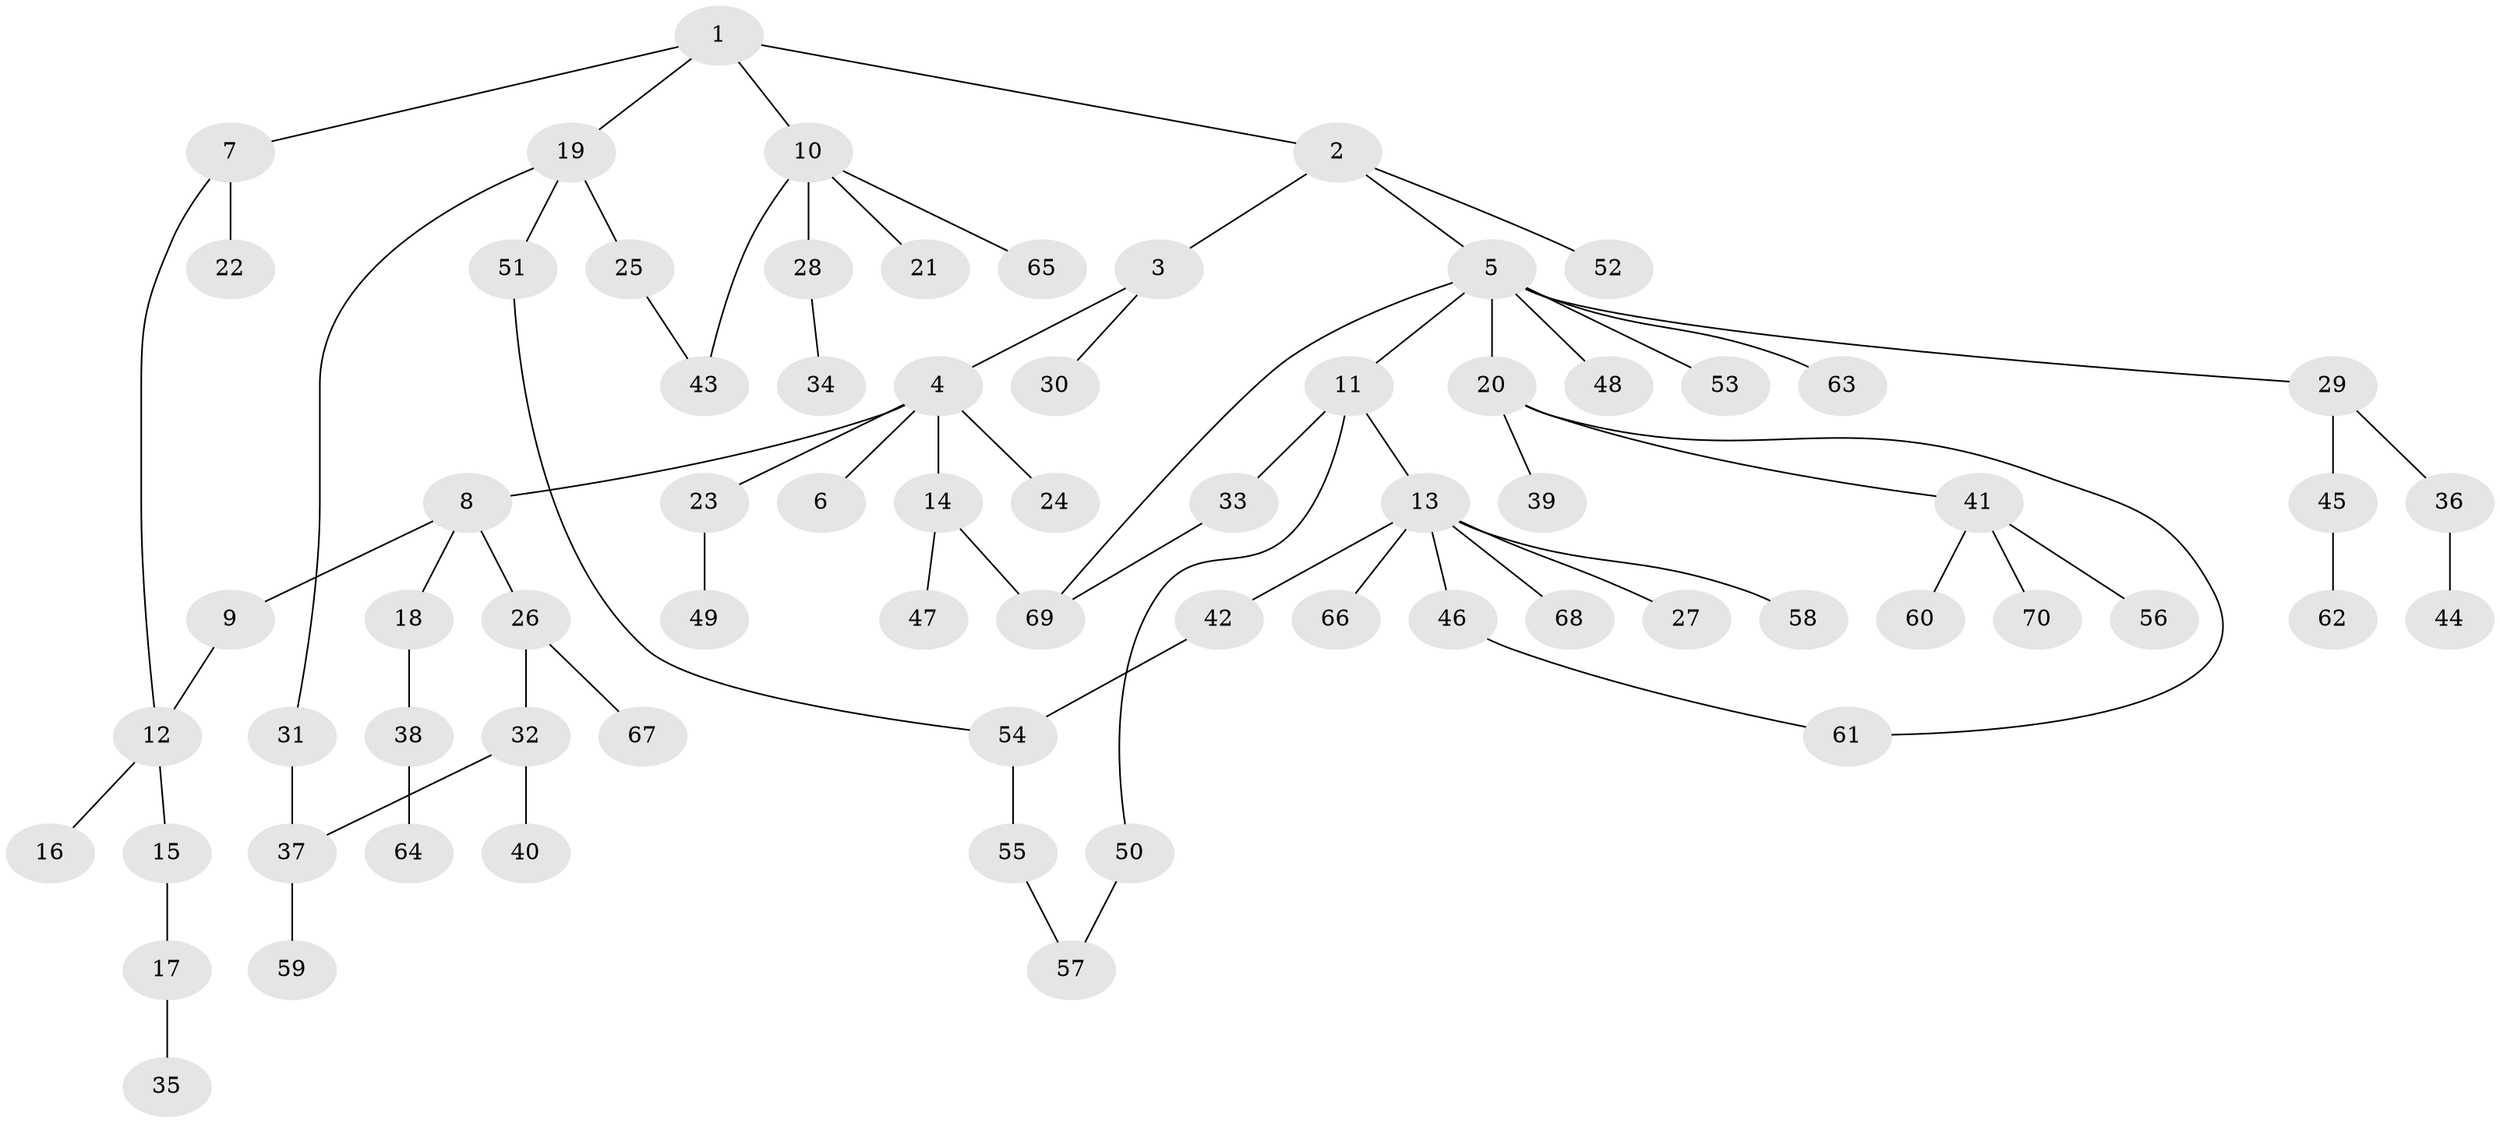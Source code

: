 // coarse degree distribution, {6: 0.044444444444444446, 2: 0.24444444444444444, 5: 0.06666666666666667, 7: 0.022222222222222223, 1: 0.4444444444444444, 4: 0.08888888888888889, 3: 0.08888888888888889}
// Generated by graph-tools (version 1.1) at 2025/41/03/06/25 10:41:31]
// undirected, 70 vertices, 77 edges
graph export_dot {
graph [start="1"]
  node [color=gray90,style=filled];
  1;
  2;
  3;
  4;
  5;
  6;
  7;
  8;
  9;
  10;
  11;
  12;
  13;
  14;
  15;
  16;
  17;
  18;
  19;
  20;
  21;
  22;
  23;
  24;
  25;
  26;
  27;
  28;
  29;
  30;
  31;
  32;
  33;
  34;
  35;
  36;
  37;
  38;
  39;
  40;
  41;
  42;
  43;
  44;
  45;
  46;
  47;
  48;
  49;
  50;
  51;
  52;
  53;
  54;
  55;
  56;
  57;
  58;
  59;
  60;
  61;
  62;
  63;
  64;
  65;
  66;
  67;
  68;
  69;
  70;
  1 -- 2;
  1 -- 7;
  1 -- 10;
  1 -- 19;
  2 -- 3;
  2 -- 5;
  2 -- 52;
  3 -- 4;
  3 -- 30;
  4 -- 6;
  4 -- 8;
  4 -- 14;
  4 -- 23;
  4 -- 24;
  5 -- 11;
  5 -- 20;
  5 -- 29;
  5 -- 48;
  5 -- 53;
  5 -- 63;
  5 -- 69;
  7 -- 22;
  7 -- 12;
  8 -- 9;
  8 -- 18;
  8 -- 26;
  9 -- 12;
  10 -- 21;
  10 -- 28;
  10 -- 43;
  10 -- 65;
  11 -- 13;
  11 -- 33;
  11 -- 50;
  12 -- 15;
  12 -- 16;
  13 -- 27;
  13 -- 42;
  13 -- 46;
  13 -- 58;
  13 -- 66;
  13 -- 68;
  14 -- 47;
  14 -- 69;
  15 -- 17;
  17 -- 35;
  18 -- 38;
  19 -- 25;
  19 -- 31;
  19 -- 51;
  20 -- 39;
  20 -- 41;
  20 -- 61;
  23 -- 49;
  25 -- 43;
  26 -- 32;
  26 -- 67;
  28 -- 34;
  29 -- 36;
  29 -- 45;
  31 -- 37;
  32 -- 37;
  32 -- 40;
  33 -- 69;
  36 -- 44;
  37 -- 59;
  38 -- 64;
  41 -- 56;
  41 -- 60;
  41 -- 70;
  42 -- 54;
  45 -- 62;
  46 -- 61;
  50 -- 57;
  51 -- 54;
  54 -- 55;
  55 -- 57;
}
